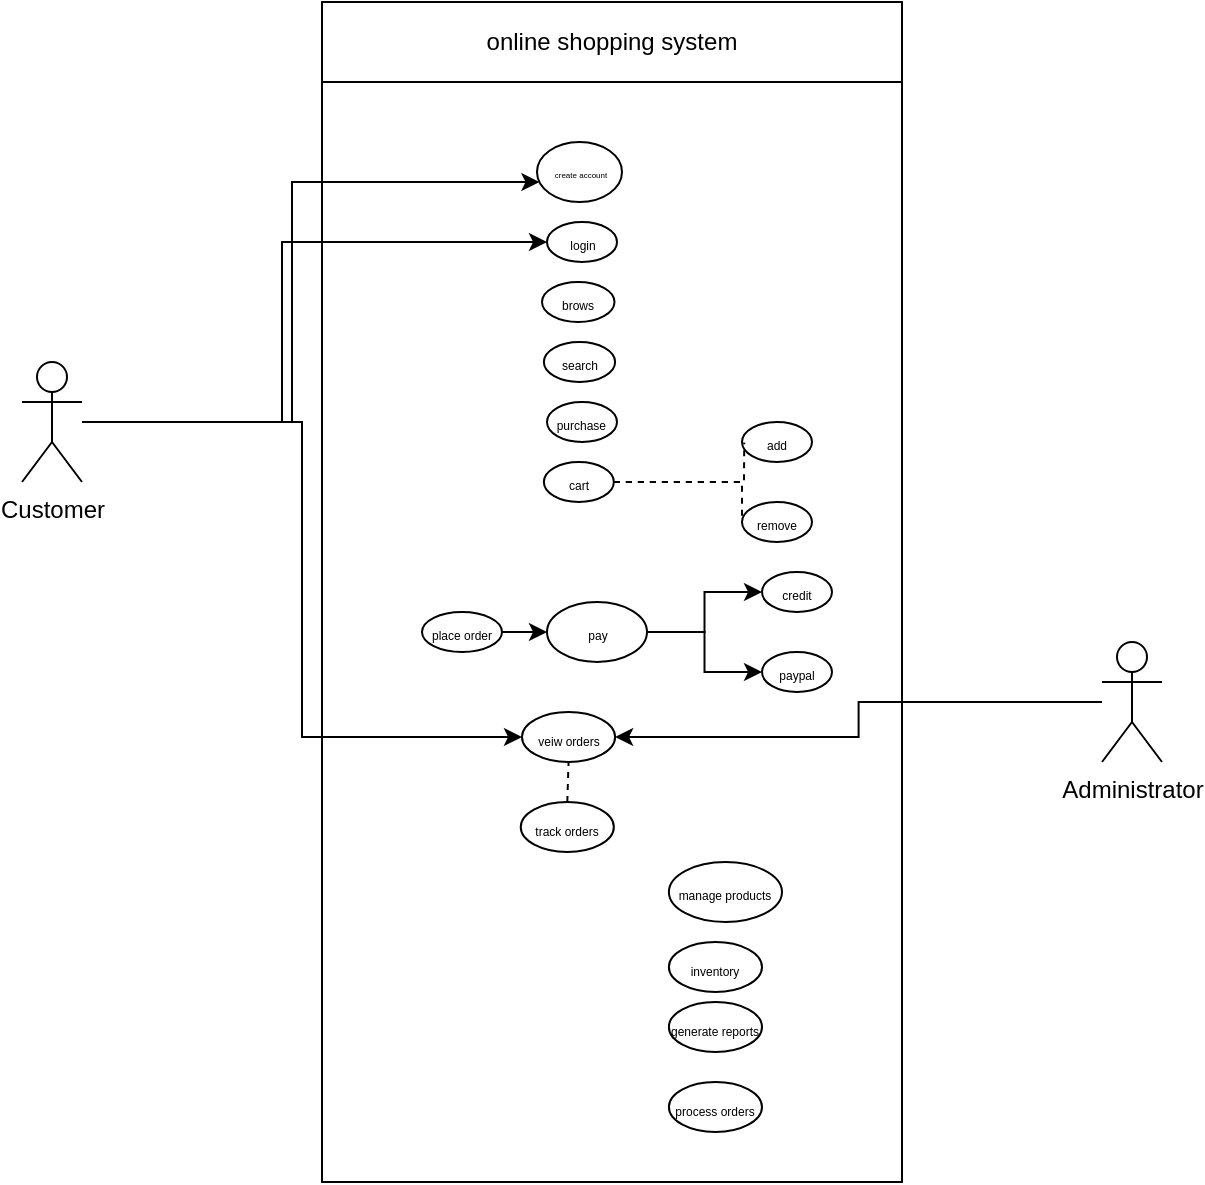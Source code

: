 <mxfile version="26.2.14">
  <diagram name="Page-1" id="EhupwXQCum9D8GcqkOYG">
    <mxGraphModel dx="1089" dy="579" grid="1" gridSize="10" guides="1" tooltips="1" connect="1" arrows="1" fold="1" page="1" pageScale="1" pageWidth="850" pageHeight="1100" math="0" shadow="0">
      <root>
        <mxCell id="0" />
        <mxCell id="1" parent="0" />
        <mxCell id="7i1ninCHhoOF4IIHglD1-1" value="" style="rounded=0;whiteSpace=wrap;html=1;" parent="1" vertex="1">
          <mxGeometry x="270" y="220" width="290" height="550" as="geometry" />
        </mxCell>
        <mxCell id="wF8JjJ0OHBjzFsopDSq--4" style="edgeStyle=orthogonalEdgeStyle;rounded=0;orthogonalLoop=1;jettySize=auto;html=1;entryX=0;entryY=0.5;entryDx=0;entryDy=0;" edge="1" parent="1" source="7i1ninCHhoOF4IIHglD1-2" target="wF8JjJ0OHBjzFsopDSq--1">
          <mxGeometry relative="1" as="geometry">
            <Array as="points">
              <mxPoint x="250" y="300" />
            </Array>
          </mxGeometry>
        </mxCell>
        <mxCell id="wF8JjJ0OHBjzFsopDSq--8" value="" style="edgeStyle=orthogonalEdgeStyle;rounded=0;orthogonalLoop=1;jettySize=auto;html=1;" edge="1" parent="1" source="7i1ninCHhoOF4IIHglD1-2" target="wF8JjJ0OHBjzFsopDSq--7">
          <mxGeometry relative="1" as="geometry">
            <Array as="points">
              <mxPoint x="255" y="270" />
            </Array>
          </mxGeometry>
        </mxCell>
        <mxCell id="wF8JjJ0OHBjzFsopDSq--38" style="edgeStyle=orthogonalEdgeStyle;rounded=0;orthogonalLoop=1;jettySize=auto;html=1;entryX=0;entryY=0.5;entryDx=0;entryDy=0;" edge="1" parent="1" source="7i1ninCHhoOF4IIHglD1-2" target="wF8JjJ0OHBjzFsopDSq--19">
          <mxGeometry relative="1" as="geometry" />
        </mxCell>
        <mxCell id="7i1ninCHhoOF4IIHglD1-2" value="Customer&lt;div&gt;&lt;br&gt;&lt;/div&gt;" style="shape=umlActor;verticalLabelPosition=bottom;verticalAlign=top;html=1;outlineConnect=0;" parent="1" vertex="1">
          <mxGeometry x="120" y="360" width="30" height="60" as="geometry" />
        </mxCell>
        <mxCell id="wF8JjJ0OHBjzFsopDSq--40" style="edgeStyle=orthogonalEdgeStyle;rounded=0;orthogonalLoop=1;jettySize=auto;html=1;entryX=1;entryY=0.5;entryDx=0;entryDy=0;" edge="1" parent="1" source="7i1ninCHhoOF4IIHglD1-3" target="wF8JjJ0OHBjzFsopDSq--19">
          <mxGeometry relative="1" as="geometry" />
        </mxCell>
        <mxCell id="7i1ninCHhoOF4IIHglD1-3" value="Administrator&lt;div&gt;&lt;br&gt;&lt;/div&gt;" style="shape=umlActor;verticalLabelPosition=bottom;verticalAlign=top;html=1;outlineConnect=0;" parent="1" vertex="1">
          <mxGeometry x="660" y="500" width="30" height="60" as="geometry" />
        </mxCell>
        <mxCell id="wF8JjJ0OHBjzFsopDSq--1" value="&lt;font style=&quot;font-size: 6px;&quot;&gt;login&lt;/font&gt;" style="ellipse;whiteSpace=wrap;html=1;" vertex="1" parent="1">
          <mxGeometry x="382.5" y="290" width="35" height="20" as="geometry" />
        </mxCell>
        <mxCell id="wF8JjJ0OHBjzFsopDSq--7" value="&lt;font style=&quot;font-size: 4px;&quot;&gt;create account&lt;/font&gt;" style="ellipse;whiteSpace=wrap;html=1;verticalAlign=top;" vertex="1" parent="1">
          <mxGeometry x="377.5" y="250" width="42.5" height="30" as="geometry" />
        </mxCell>
        <mxCell id="wF8JjJ0OHBjzFsopDSq--9" value="&lt;font style=&quot;font-size: 6px;&quot;&gt;brows&lt;/font&gt;" style="ellipse;whiteSpace=wrap;html=1;" vertex="1" parent="1">
          <mxGeometry x="380" y="320" width="36.25" height="20" as="geometry" />
        </mxCell>
        <mxCell id="wF8JjJ0OHBjzFsopDSq--10" value="&lt;span style=&quot;font-size: 6px;&quot;&gt;search&lt;/span&gt;" style="ellipse;whiteSpace=wrap;html=1;" vertex="1" parent="1">
          <mxGeometry x="380.93" y="350" width="35.63" height="20" as="geometry" />
        </mxCell>
        <mxCell id="wF8JjJ0OHBjzFsopDSq--11" value="&lt;span style=&quot;font-size: 6px;&quot;&gt;purchase&amp;nbsp;&lt;/span&gt;" style="ellipse;whiteSpace=wrap;html=1;" vertex="1" parent="1">
          <mxGeometry x="382.5" y="380" width="35" height="20" as="geometry" />
        </mxCell>
        <mxCell id="wF8JjJ0OHBjzFsopDSq--13" value="&lt;span style=&quot;font-size: 6px;&quot;&gt;add&lt;/span&gt;" style="ellipse;whiteSpace=wrap;html=1;" vertex="1" parent="1">
          <mxGeometry x="480" y="390" width="35" height="20" as="geometry" />
        </mxCell>
        <mxCell id="wF8JjJ0OHBjzFsopDSq--14" value="&lt;span style=&quot;font-size: 6px;&quot;&gt;remove&lt;/span&gt;" style="ellipse;whiteSpace=wrap;html=1;" vertex="1" parent="1">
          <mxGeometry x="480" y="430" width="35" height="20" as="geometry" />
        </mxCell>
        <mxCell id="wF8JjJ0OHBjzFsopDSq--48" style="edgeStyle=orthogonalEdgeStyle;rounded=0;orthogonalLoop=1;jettySize=auto;html=1;exitX=1;exitY=0.5;exitDx=0;exitDy=0;entryX=0;entryY=0.5;entryDx=0;entryDy=0;" edge="1" parent="1" source="wF8JjJ0OHBjzFsopDSq--15" target="wF8JjJ0OHBjzFsopDSq--16">
          <mxGeometry relative="1" as="geometry" />
        </mxCell>
        <mxCell id="wF8JjJ0OHBjzFsopDSq--49" style="edgeStyle=orthogonalEdgeStyle;rounded=0;orthogonalLoop=1;jettySize=auto;html=1;entryX=0;entryY=0.5;entryDx=0;entryDy=0;" edge="1" parent="1" source="wF8JjJ0OHBjzFsopDSq--15" target="wF8JjJ0OHBjzFsopDSq--17">
          <mxGeometry relative="1" as="geometry" />
        </mxCell>
        <mxCell id="wF8JjJ0OHBjzFsopDSq--15" value="&lt;span style=&quot;font-size: 6px;&quot;&gt;pay&lt;/span&gt;" style="ellipse;whiteSpace=wrap;html=1;" vertex="1" parent="1">
          <mxGeometry x="382.5" y="480" width="50" height="30" as="geometry" />
        </mxCell>
        <mxCell id="wF8JjJ0OHBjzFsopDSq--16" value="&lt;span style=&quot;font-size: 6px;&quot;&gt;credit&lt;/span&gt;" style="ellipse;whiteSpace=wrap;html=1;" vertex="1" parent="1">
          <mxGeometry x="490" y="465" width="35" height="20" as="geometry" />
        </mxCell>
        <mxCell id="wF8JjJ0OHBjzFsopDSq--17" value="&lt;span style=&quot;font-size: 6px;&quot;&gt;paypal&lt;/span&gt;" style="ellipse;whiteSpace=wrap;html=1;" vertex="1" parent="1">
          <mxGeometry x="490" y="505" width="35" height="20" as="geometry" />
        </mxCell>
        <mxCell id="wF8JjJ0OHBjzFsopDSq--19" value="&lt;span style=&quot;font-size: 6px;&quot;&gt;veiw orders&lt;/span&gt;" style="ellipse;whiteSpace=wrap;html=1;" vertex="1" parent="1">
          <mxGeometry x="370" y="535" width="46.56" height="25" as="geometry" />
        </mxCell>
        <mxCell id="wF8JjJ0OHBjzFsopDSq--26" value="" style="endArrow=none;dashed=1;html=1;rounded=0;entryX=0.032;entryY=0.514;entryDx=0;entryDy=0;entryPerimeter=0;" edge="1" parent="1" source="wF8JjJ0OHBjzFsopDSq--12" target="wF8JjJ0OHBjzFsopDSq--13">
          <mxGeometry width="50" height="50" relative="1" as="geometry">
            <mxPoint x="410" y="420" as="sourcePoint" />
            <mxPoint x="440" y="400" as="targetPoint" />
            <Array as="points">
              <mxPoint x="481" y="420" />
            </Array>
          </mxGeometry>
        </mxCell>
        <mxCell id="wF8JjJ0OHBjzFsopDSq--31" value="" style="endArrow=none;dashed=1;html=1;rounded=0;entryX=0;entryY=0.5;entryDx=0;entryDy=0;exitX=1;exitY=0.5;exitDx=0;exitDy=0;" edge="1" parent="1" source="wF8JjJ0OHBjzFsopDSq--12" target="wF8JjJ0OHBjzFsopDSq--14">
          <mxGeometry width="50" height="50" relative="1" as="geometry">
            <mxPoint x="374" y="428" as="sourcePoint" />
            <mxPoint x="491" y="410" as="targetPoint" />
            <Array as="points">
              <mxPoint x="480" y="420" />
            </Array>
          </mxGeometry>
        </mxCell>
        <mxCell id="wF8JjJ0OHBjzFsopDSq--34" style="edgeStyle=orthogonalEdgeStyle;rounded=0;orthogonalLoop=1;jettySize=auto;html=1;exitX=1;exitY=0.5;exitDx=0;exitDy=0;entryX=0;entryY=0.5;entryDx=0;entryDy=0;" edge="1" parent="1" source="wF8JjJ0OHBjzFsopDSq--32" target="wF8JjJ0OHBjzFsopDSq--15">
          <mxGeometry relative="1" as="geometry" />
        </mxCell>
        <mxCell id="wF8JjJ0OHBjzFsopDSq--32" value="&lt;span style=&quot;font-size: 6px;&quot;&gt;place order&lt;/span&gt;" style="ellipse;whiteSpace=wrap;html=1;" vertex="1" parent="1">
          <mxGeometry x="320" y="485" width="40" height="20" as="geometry" />
        </mxCell>
        <mxCell id="wF8JjJ0OHBjzFsopDSq--33" value="&lt;span style=&quot;font-size: 6px;&quot;&gt;track orders&lt;/span&gt;" style="ellipse;whiteSpace=wrap;html=1;" vertex="1" parent="1">
          <mxGeometry x="369.37" y="580" width="46.56" height="25" as="geometry" />
        </mxCell>
        <mxCell id="wF8JjJ0OHBjzFsopDSq--35" value="" style="endArrow=none;dashed=1;html=1;rounded=0;exitX=1;exitY=0.5;exitDx=0;exitDy=0;" edge="1" parent="1" source="wF8JjJ0OHBjzFsopDSq--12">
          <mxGeometry width="50" height="50" relative="1" as="geometry">
            <mxPoint x="350" y="470" as="sourcePoint" />
            <mxPoint x="400" y="420" as="targetPoint" />
          </mxGeometry>
        </mxCell>
        <mxCell id="wF8JjJ0OHBjzFsopDSq--12" value="&lt;span style=&quot;font-size: 6px;&quot;&gt;cart&lt;/span&gt;" style="ellipse;whiteSpace=wrap;html=1;" vertex="1" parent="1">
          <mxGeometry x="380.93" y="410" width="35" height="20" as="geometry" />
        </mxCell>
        <mxCell id="wF8JjJ0OHBjzFsopDSq--42" value="&lt;span style=&quot;font-size: 6px;&quot;&gt;manage products&lt;/span&gt;" style="ellipse;whiteSpace=wrap;html=1;" vertex="1" parent="1">
          <mxGeometry x="443.44" y="610" width="56.56" height="30" as="geometry" />
        </mxCell>
        <mxCell id="wF8JjJ0OHBjzFsopDSq--43" value="online shopping system" style="rounded=0;whiteSpace=wrap;html=1;" vertex="1" parent="1">
          <mxGeometry x="270" y="180" width="290" height="40" as="geometry" />
        </mxCell>
        <mxCell id="wF8JjJ0OHBjzFsopDSq--44" value="" style="endArrow=none;dashed=1;html=1;rounded=0;exitX=0.5;exitY=0;exitDx=0;exitDy=0;entryX=0.5;entryY=1;entryDx=0;entryDy=0;" edge="1" parent="1" source="wF8JjJ0OHBjzFsopDSq--33" target="wF8JjJ0OHBjzFsopDSq--19">
          <mxGeometry width="50" height="50" relative="1" as="geometry">
            <mxPoint x="350" y="570" as="sourcePoint" />
            <mxPoint x="400" y="520" as="targetPoint" />
          </mxGeometry>
        </mxCell>
        <mxCell id="wF8JjJ0OHBjzFsopDSq--50" value="&lt;span style=&quot;font-size: 6px;&quot;&gt;inventory&lt;/span&gt;" style="ellipse;whiteSpace=wrap;html=1;" vertex="1" parent="1">
          <mxGeometry x="443.44" y="650" width="46.56" height="25" as="geometry" />
        </mxCell>
        <mxCell id="wF8JjJ0OHBjzFsopDSq--51" value="&lt;span style=&quot;font-size: 6px;&quot;&gt;generate reports&lt;/span&gt;" style="ellipse;whiteSpace=wrap;html=1;" vertex="1" parent="1">
          <mxGeometry x="443.44" y="680" width="46.56" height="25" as="geometry" />
        </mxCell>
        <mxCell id="wF8JjJ0OHBjzFsopDSq--52" value="&lt;span style=&quot;font-size: 6px;&quot;&gt;process orders&lt;/span&gt;" style="ellipse;whiteSpace=wrap;html=1;" vertex="1" parent="1">
          <mxGeometry x="443.44" y="720" width="46.56" height="25" as="geometry" />
        </mxCell>
      </root>
    </mxGraphModel>
  </diagram>
</mxfile>
